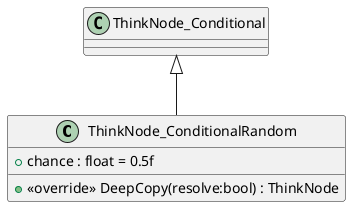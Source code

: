 @startuml
class ThinkNode_ConditionalRandom {
    + chance : float = 0.5f
    + <<override>> DeepCopy(resolve:bool) : ThinkNode
}
ThinkNode_Conditional <|-- ThinkNode_ConditionalRandom
@enduml
